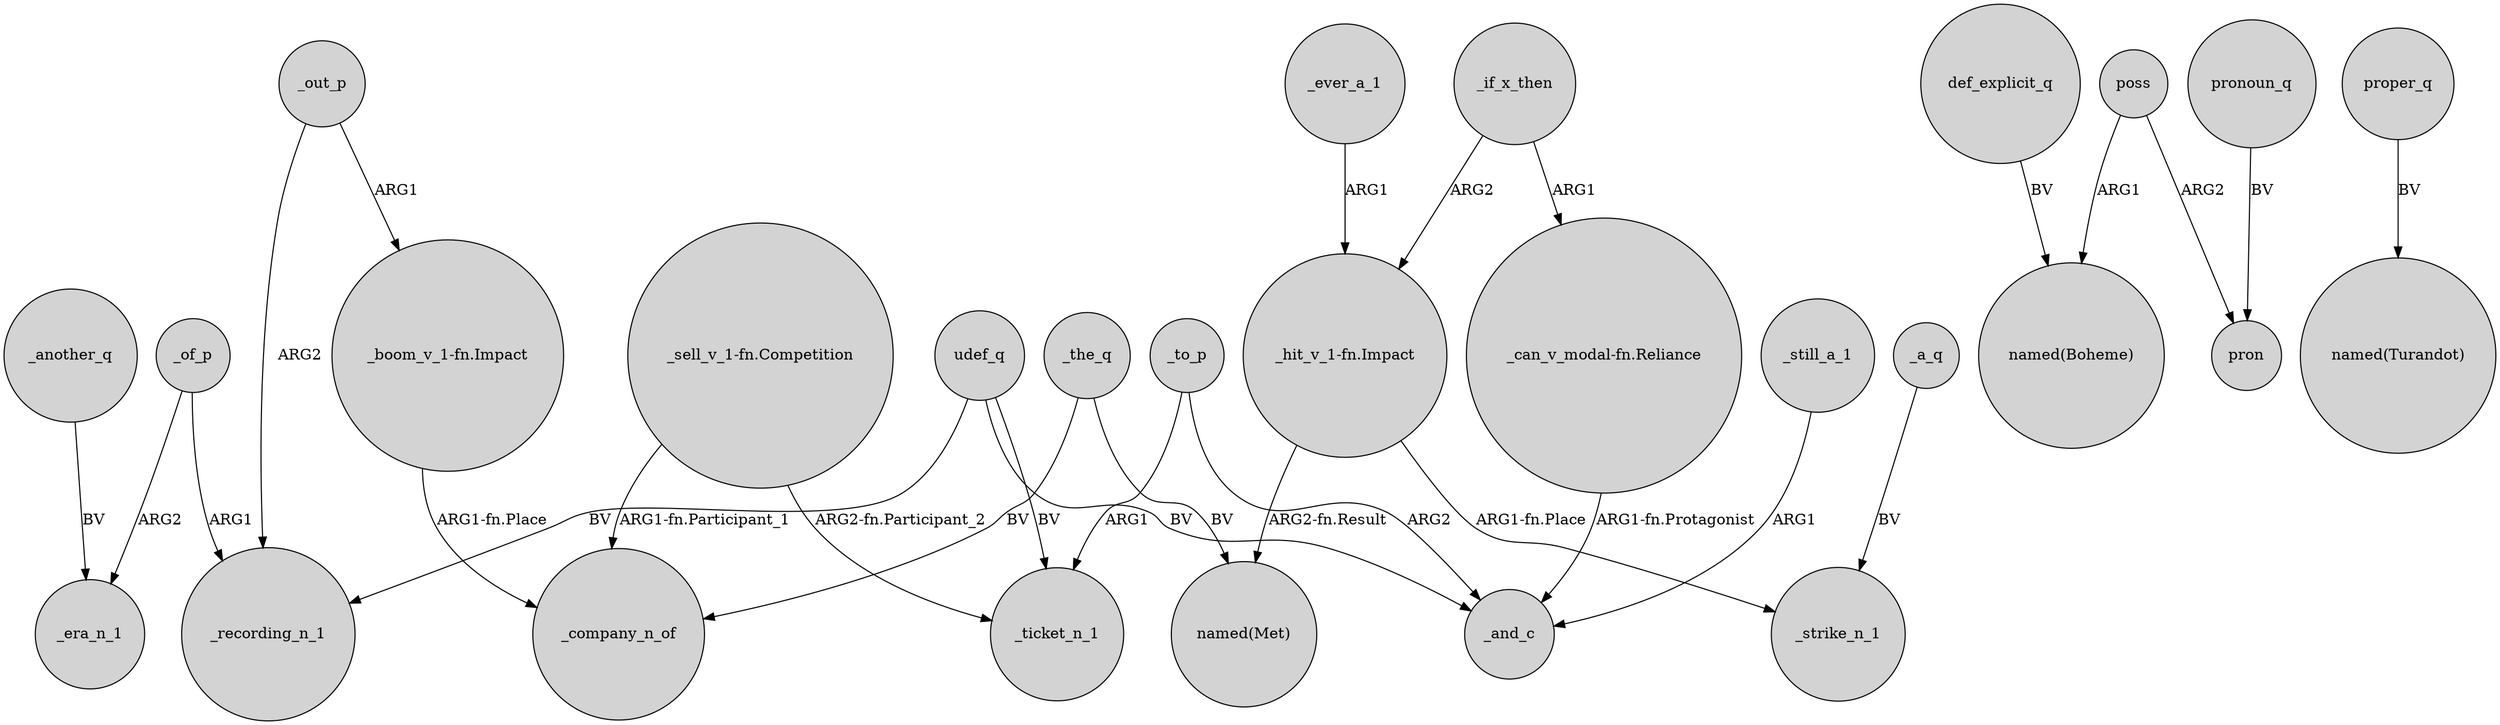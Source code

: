 digraph {
	node [shape=circle style=filled]
	_out_p -> _recording_n_1 [label=ARG2]
	_to_p -> _ticket_n_1 [label=ARG1]
	udef_q -> _ticket_n_1 [label=BV]
	"_sell_v_1-fn.Competition" -> _ticket_n_1 [label="ARG2-fn.Participant_2"]
	"_can_v_modal-fn.Reliance" -> _and_c [label="ARG1-fn.Protagonist"]
	"_sell_v_1-fn.Competition" -> _company_n_of [label="ARG1-fn.Participant_1"]
	_if_x_then -> "_can_v_modal-fn.Reliance" [label=ARG1]
	udef_q -> _recording_n_1 [label=BV]
	udef_q -> _and_c [label=BV]
	poss -> "named(Boheme)" [label=ARG1]
	"_boom_v_1-fn.Impact" -> _company_n_of [label="ARG1-fn.Place"]
	_of_p -> _era_n_1 [label=ARG2]
	pronoun_q -> pron [label=BV]
	_of_p -> _recording_n_1 [label=ARG1]
	poss -> pron [label=ARG2]
	_to_p -> _and_c [label=ARG2]
	def_explicit_q -> "named(Boheme)" [label=BV]
	_still_a_1 -> _and_c [label=ARG1]
	"_hit_v_1-fn.Impact" -> _strike_n_1 [label="ARG1-fn.Place"]
	"_hit_v_1-fn.Impact" -> "named(Met)" [label="ARG2-fn.Result"]
	_if_x_then -> "_hit_v_1-fn.Impact" [label=ARG2]
	_another_q -> _era_n_1 [label=BV]
	_the_q -> "named(Met)" [label=BV]
	_ever_a_1 -> "_hit_v_1-fn.Impact" [label=ARG1]
	_out_p -> "_boom_v_1-fn.Impact" [label=ARG1]
	_the_q -> _company_n_of [label=BV]
	_a_q -> _strike_n_1 [label=BV]
	proper_q -> "named(Turandot)" [label=BV]
}
